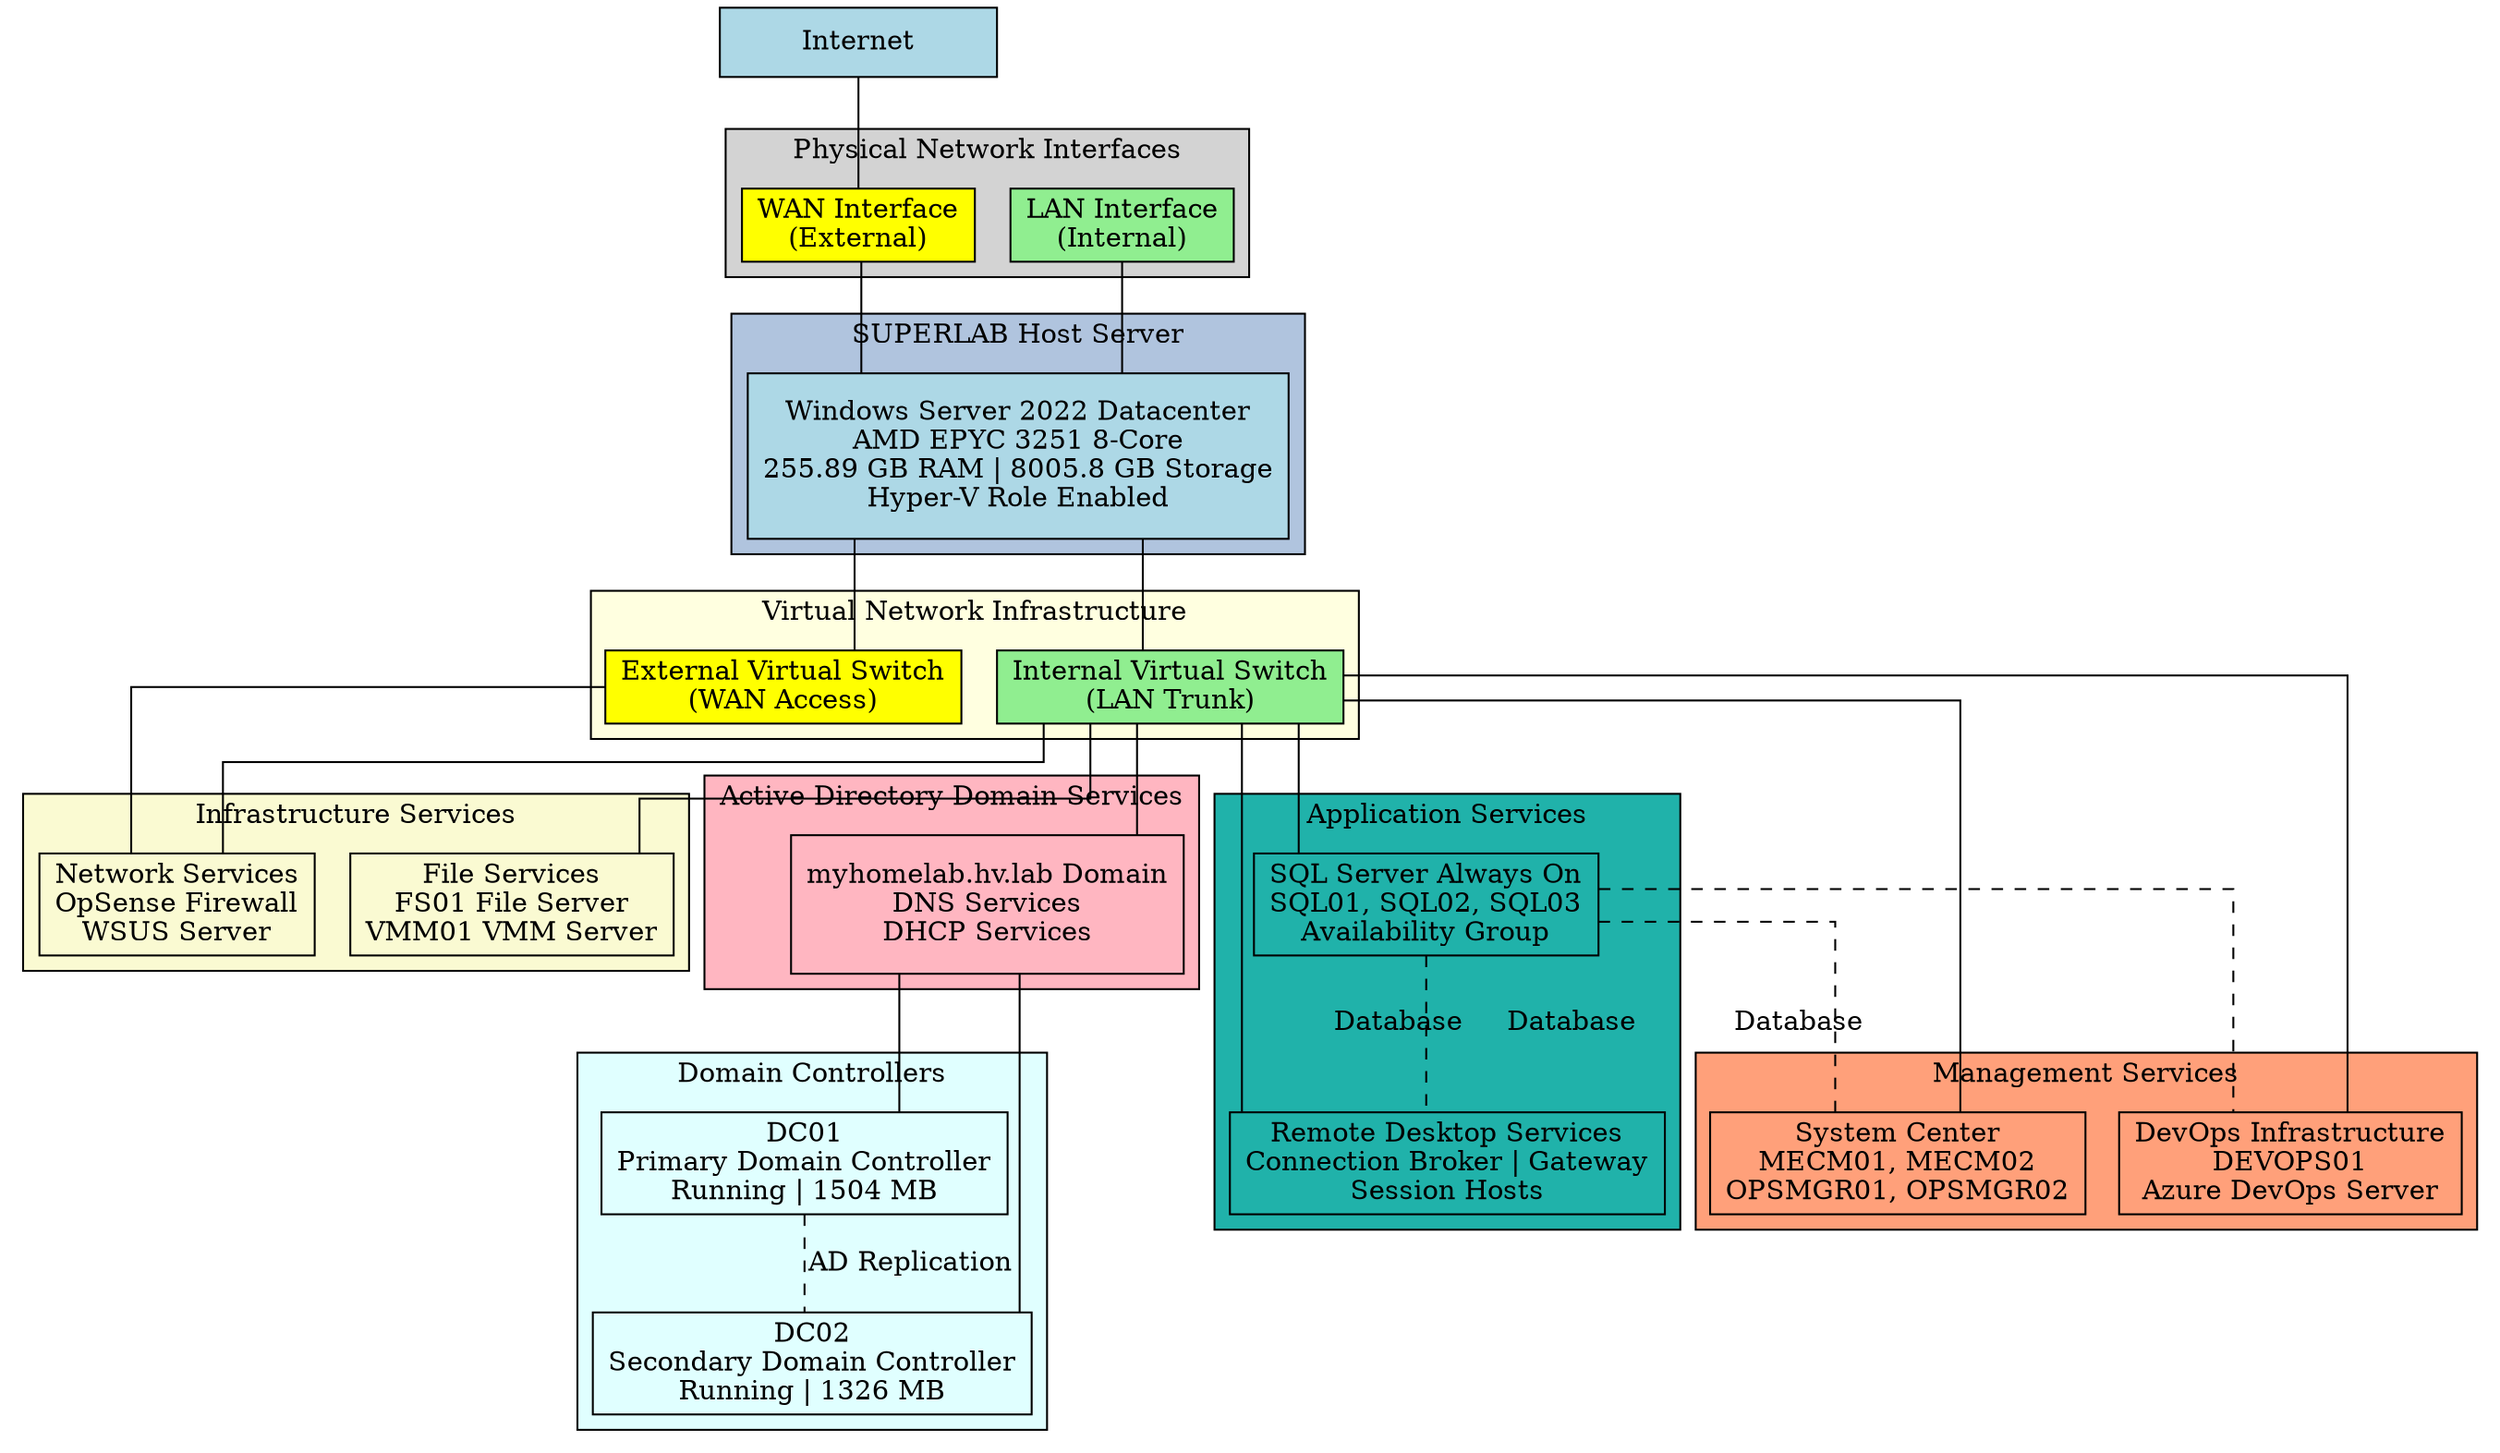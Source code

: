 digraph HyperVNetworkOverview {
    rankdir=TB;
    splines=ortho;
    node [shape=box, style=filled];
    edge [dir=none];

    // Internet Layer
    Internet [label="Internet", shape=cloud, fillcolor=lightblue, width=2];

    // Physical Network Interface
    subgraph cluster_physical_network {
        label="Physical Network Interfaces";
        style=filled;
        fillcolor=lightgray;
        rank=same;

        WAN [label="WAN Interface\n(External)", fillcolor=yellow, width=1.5];
        LAN [label="LAN Interface\n(Internal)", fillcolor=lightgreen, width=1.5];
    }

    // Host Server
    subgraph cluster_host {
        label="SUPERLAB Host Server";
        style=filled;
        fillcolor=lightsteelblue;

        Host [label="Windows Server 2022 Datacenter\nAMD EPYC 3251 8-Core\n255.89 GB RAM | 8005.8 GB Storage\nHyper-V Role Enabled", fillcolor=lightblue, height=1.2];
    }

    // Virtual Network Layer
    subgraph cluster_virtual_network {
        label="Virtual Network Infrastructure";
        style=filled;
        fillcolor=lightyellow;

        vSwitch_External [label="External Virtual Switch\n(WAN Access)", fillcolor=yellow, width=1.8];
        vSwitch_Internal [label="Internal Virtual Switch\n(LAN Trunk)", fillcolor=lightgreen, width=1.8];
    }

    // Domain Services Layer
    subgraph cluster_domain_services {
        label="Active Directory Domain Services";
        style=filled;
        fillcolor=lightpink;
        rank=same;

        AD_Services [label="myhomelab.hv.lab Domain\nDNS Services\nDHCP Services", fillcolor=lightpink, height=1];
    }

    // Domain Controllers
    subgraph cluster_domain_controllers {
        label="Domain Controllers";
        style=filled;
        fillcolor=lightcyan;
        rank=same;

        DC01 [label="DC01\nPrimary Domain Controller\nRunning | 1504 MB", fillcolor=lightcyan];
        DC02 [label="DC02\nSecondary Domain Controller\nRunning | 1326 MB", fillcolor=lightcyan];
    }

    // Application Services Layer
    subgraph cluster_app_services {
        label="Application Services";
        style=filled;
        fillcolor=lightseagreen;
        rank=same;

        SQL_Cluster [label="SQL Server Always On\nSQL01, SQL02, SQL03\nAvailability Group", fillcolor=lightseagreen];
        RDS_Farm [label="Remote Desktop Services\nConnection Broker | Gateway\nSession Hosts", fillcolor=lightseagreen];
    }

    // Management Services Layer
    subgraph cluster_mgmt_services {
        label="Management Services";
        style=filled;
        fillcolor=lightsalmon;
        rank=same;

        SCCM_Services [label="System Center\nMECM01, MECM02\nOPSMGR01, OPSMGR02", fillcolor=lightsalmon];
        DevOps_Services [label="DevOps Infrastructure\nDEVOPS01\nAzure DevOps Server", fillcolor=lightsalmon];
    }

    // Infrastructure Services Layer
    subgraph cluster_infra_services {
        label="Infrastructure Services";
        style=filled;
        fillcolor=lightgoldenrodyellow;
        rank=same;

        Network_Services [label="Network Services\nOpSense Firewall\nWSUS Server", fillcolor=lightgoldenrodyellow];
        File_Services [label="File Services\nFS01 File Server\nVMM01 VMM Server", fillcolor=lightgoldenrodyellow];
    }

    // Network flow from top to bottom
    Internet -> WAN;
    WAN -> Host;
    LAN -> Host;
    Host -> vSwitch_External;
    Host -> vSwitch_Internal;

    vSwitch_Internal -> AD_Services;
    AD_Services -> DC01;
    AD_Services -> DC02;

    vSwitch_Internal -> SQL_Cluster;
    vSwitch_Internal -> RDS_Farm;
    vSwitch_Internal -> SCCM_Services;
    vSwitch_Internal -> DevOps_Services;
    vSwitch_Internal -> Network_Services;
    vSwitch_Internal -> File_Services;

    // External access
    vSwitch_External -> Network_Services;

    // Service dependencies
    SQL_Cluster -> SCCM_Services [style=dashed, label="Database"];
    SQL_Cluster -> DevOps_Services [style=dashed, label="Database"];
    SQL_Cluster -> RDS_Farm [style=dashed, label="Database"];

    DC01 -> DC02 [style=dashed, label="AD Replication"];
}
